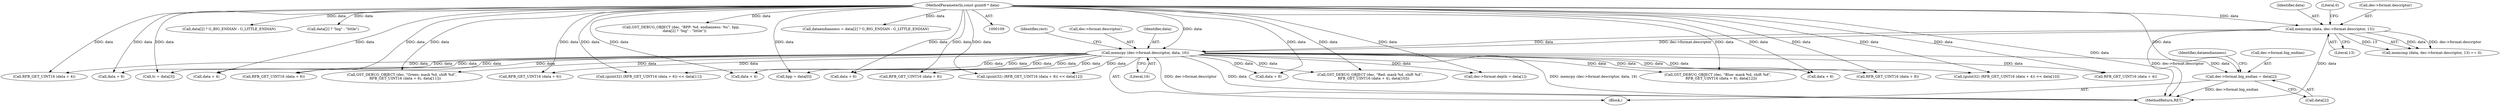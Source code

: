 digraph "0_gstreamer_4cb1bcf1422bbcd79c0f683edb7ee85e3f7a31fe_0@pointer" {
"1000193" [label="(Call,dec->format.big_endian = data[2])"];
"1000153" [label="(Call,memcpy (dec->format.descriptor, data, 16))"];
"1000141" [label="(Call,memcmp (data, dec->format.descriptor, 13))"];
"1000112" [label="(MethodParameterIn,const guint8 * data)"];
"1000326" [label="(Call,GST_DEBUG_OBJECT (dec, \"Blue: mask %d, shift %d\",\n      RFB_GET_UINT16 (data + 8), data[12]))"];
"1000296" [label="(Call,(guint32) (RFB_GET_UINT16 (data + 8)) << data[12])"];
"1000154" [label="(Call,dec->format.descriptor)"];
"1000143" [label="(Call,dec->format.descriptor)"];
"1000141" [label="(Call,memcmp (data, dec->format.descriptor, 13))"];
"1000142" [label="(Identifier,data)"];
"1000275" [label="(Call,RFB_GET_UINT16 (data + 4))"];
"1000184" [label="(Call,dec->format.depth = data[1])"];
"1000160" [label="(Literal,16)"];
"1000309" [label="(Call,RFB_GET_UINT16 (data + 4))"];
"1000300" [label="(Call,data + 8)"];
"1000159" [label="(Identifier,data)"];
"1000210" [label="(Call,tc = data[3])"];
"1000194" [label="(Call,dec->format.big_endian)"];
"1000140" [label="(Call,memcmp (data, dec->format.descriptor, 13) == 0)"];
"1000153" [label="(Call,memcpy (dec->format.descriptor, data, 16))"];
"1000276" [label="(Call,data + 4)"];
"1000319" [label="(Call,RFB_GET_UINT16 (data + 6))"];
"1000112" [label="(MethodParameterIn,const guint8 * data)"];
"1000204" [label="(Call,data[2] ? G_BIG_ENDIAN : G_LITTLE_ENDIAN)"];
"1000203" [label="(Identifier,dataendianness)"];
"1000340" [label="(Call,data[2] ? \"big\" : \"little\")"];
"1000165" [label="(Identifier,rect)"];
"1000519" [label="(MethodReturn,RET)"];
"1000193" [label="(Call,dec->format.big_endian = data[2])"];
"1000287" [label="(Call,RFB_GET_UINT16 (data + 6))"];
"1000284" [label="(Call,(guint32) (RFB_GET_UINT16 (data + 6)) << data[11])"];
"1000310" [label="(Call,data + 4)"];
"1000179" [label="(Call,bpp = data[0])"];
"1000299" [label="(Call,RFB_GET_UINT16 (data + 8))"];
"1000272" [label="(Call,(guint32) (RFB_GET_UINT16 (data + 4)) << data[10])"];
"1000199" [label="(Call,data[2])"];
"1000330" [label="(Call,data + 8)"];
"1000149" [label="(Literal,0)"];
"1000115" [label="(Block,)"];
"1000336" [label="(Call,GST_DEBUG_OBJECT (dec, \"BPP: %d. endianness: %s\", bpp,\n      data[2] ? \"big\" : \"little\"))"];
"1000306" [label="(Call,GST_DEBUG_OBJECT (dec, \"Red: mask %d, shift %d\",\n      RFB_GET_UINT16 (data + 4), data[10]))"];
"1000288" [label="(Call,data + 6)"];
"1000202" [label="(Call,dataendianness = data[2] ? G_BIG_ENDIAN : G_LITTLE_ENDIAN)"];
"1000329" [label="(Call,RFB_GET_UINT16 (data + 8))"];
"1000320" [label="(Call,data + 6)"];
"1000148" [label="(Literal,13)"];
"1000316" [label="(Call,GST_DEBUG_OBJECT (dec, \"Green: mask %d, shift %d\",\n      RFB_GET_UINT16 (data + 6), data[11]))"];
"1000193" -> "1000115"  [label="AST: "];
"1000193" -> "1000199"  [label="CFG: "];
"1000194" -> "1000193"  [label="AST: "];
"1000199" -> "1000193"  [label="AST: "];
"1000203" -> "1000193"  [label="CFG: "];
"1000193" -> "1000519"  [label="DDG: dec->format.big_endian"];
"1000153" -> "1000193"  [label="DDG: data"];
"1000112" -> "1000193"  [label="DDG: data"];
"1000153" -> "1000115"  [label="AST: "];
"1000153" -> "1000160"  [label="CFG: "];
"1000154" -> "1000153"  [label="AST: "];
"1000159" -> "1000153"  [label="AST: "];
"1000160" -> "1000153"  [label="AST: "];
"1000165" -> "1000153"  [label="CFG: "];
"1000153" -> "1000519"  [label="DDG: data"];
"1000153" -> "1000519"  [label="DDG: memcpy (dec->format.descriptor, data, 16)"];
"1000153" -> "1000519"  [label="DDG: dec->format.descriptor"];
"1000141" -> "1000153"  [label="DDG: dec->format.descriptor"];
"1000141" -> "1000153"  [label="DDG: data"];
"1000112" -> "1000153"  [label="DDG: data"];
"1000153" -> "1000179"  [label="DDG: data"];
"1000153" -> "1000184"  [label="DDG: data"];
"1000153" -> "1000210"  [label="DDG: data"];
"1000153" -> "1000275"  [label="DDG: data"];
"1000153" -> "1000276"  [label="DDG: data"];
"1000153" -> "1000272"  [label="DDG: data"];
"1000153" -> "1000287"  [label="DDG: data"];
"1000153" -> "1000288"  [label="DDG: data"];
"1000153" -> "1000284"  [label="DDG: data"];
"1000153" -> "1000299"  [label="DDG: data"];
"1000153" -> "1000300"  [label="DDG: data"];
"1000153" -> "1000296"  [label="DDG: data"];
"1000153" -> "1000309"  [label="DDG: data"];
"1000153" -> "1000310"  [label="DDG: data"];
"1000153" -> "1000306"  [label="DDG: data"];
"1000153" -> "1000319"  [label="DDG: data"];
"1000153" -> "1000320"  [label="DDG: data"];
"1000153" -> "1000316"  [label="DDG: data"];
"1000153" -> "1000329"  [label="DDG: data"];
"1000153" -> "1000330"  [label="DDG: data"];
"1000153" -> "1000326"  [label="DDG: data"];
"1000141" -> "1000140"  [label="AST: "];
"1000141" -> "1000148"  [label="CFG: "];
"1000142" -> "1000141"  [label="AST: "];
"1000143" -> "1000141"  [label="AST: "];
"1000148" -> "1000141"  [label="AST: "];
"1000149" -> "1000141"  [label="CFG: "];
"1000141" -> "1000519"  [label="DDG: data"];
"1000141" -> "1000519"  [label="DDG: dec->format.descriptor"];
"1000141" -> "1000140"  [label="DDG: data"];
"1000141" -> "1000140"  [label="DDG: dec->format.descriptor"];
"1000141" -> "1000140"  [label="DDG: 13"];
"1000112" -> "1000141"  [label="DDG: data"];
"1000112" -> "1000109"  [label="AST: "];
"1000112" -> "1000519"  [label="DDG: data"];
"1000112" -> "1000179"  [label="DDG: data"];
"1000112" -> "1000184"  [label="DDG: data"];
"1000112" -> "1000202"  [label="DDG: data"];
"1000112" -> "1000204"  [label="DDG: data"];
"1000112" -> "1000210"  [label="DDG: data"];
"1000112" -> "1000275"  [label="DDG: data"];
"1000112" -> "1000276"  [label="DDG: data"];
"1000112" -> "1000272"  [label="DDG: data"];
"1000112" -> "1000287"  [label="DDG: data"];
"1000112" -> "1000288"  [label="DDG: data"];
"1000112" -> "1000284"  [label="DDG: data"];
"1000112" -> "1000299"  [label="DDG: data"];
"1000112" -> "1000300"  [label="DDG: data"];
"1000112" -> "1000296"  [label="DDG: data"];
"1000112" -> "1000309"  [label="DDG: data"];
"1000112" -> "1000310"  [label="DDG: data"];
"1000112" -> "1000306"  [label="DDG: data"];
"1000112" -> "1000319"  [label="DDG: data"];
"1000112" -> "1000320"  [label="DDG: data"];
"1000112" -> "1000316"  [label="DDG: data"];
"1000112" -> "1000329"  [label="DDG: data"];
"1000112" -> "1000330"  [label="DDG: data"];
"1000112" -> "1000326"  [label="DDG: data"];
"1000112" -> "1000336"  [label="DDG: data"];
"1000112" -> "1000340"  [label="DDG: data"];
}
